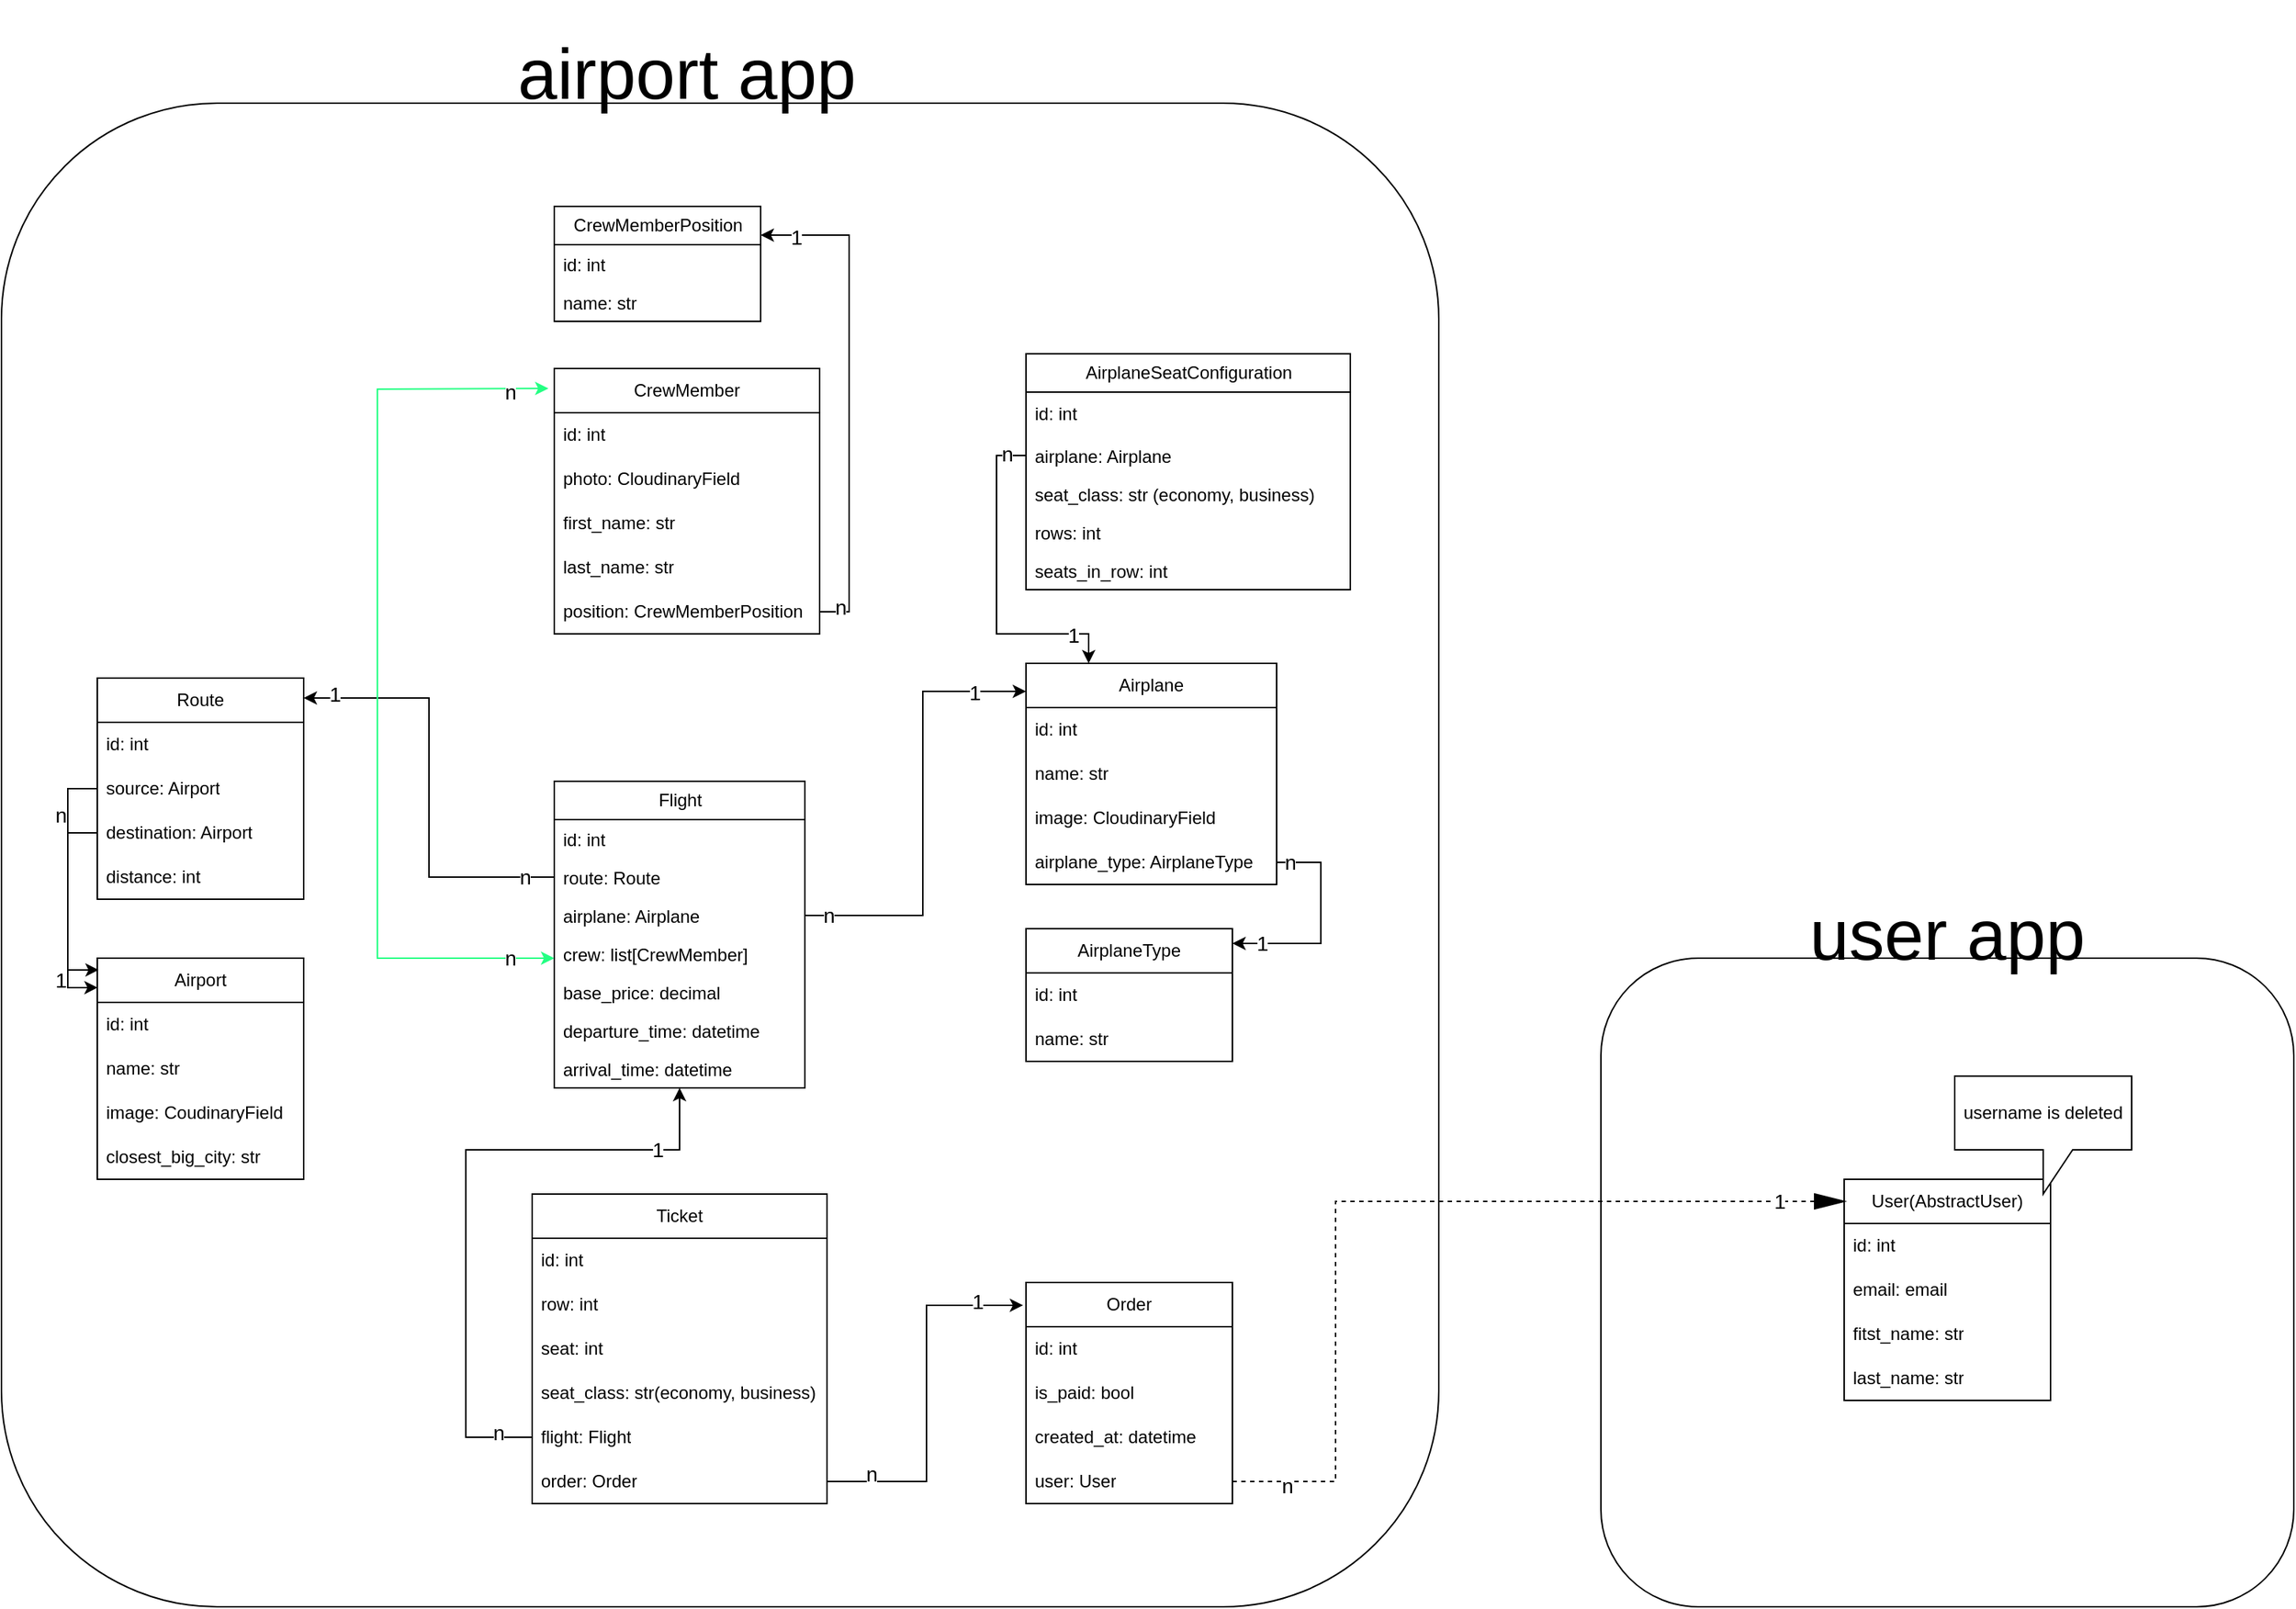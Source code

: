 <mxfile version="22.1.22" type="embed">
  <diagram id="upzYJ3hFEt9pVTnxjIzh" name="Page-1">
    <mxGraphModel dx="2855" dy="3431" grid="1" gridSize="10" guides="1" tooltips="1" connect="1" arrows="1" fold="1" page="1" pageScale="1" pageWidth="850" pageHeight="1100" math="0" shadow="0">
      <root>
        <mxCell id="0" />
        <mxCell id="1" parent="0" />
        <mxCell id="119" value="" style="rounded=1;whiteSpace=wrap;html=1;" vertex="1" parent="1">
          <mxGeometry x="-95" y="-1140" width="975" height="1020" as="geometry" />
        </mxCell>
        <mxCell id="5" value="CrewMemberPosition" style="swimlane;fontStyle=0;childLayout=stackLayout;horizontal=1;startSize=26;fillColor=none;horizontalStack=0;resizeParent=1;resizeParentMax=0;resizeLast=0;collapsible=1;marginBottom=0;html=1;" vertex="1" parent="1">
          <mxGeometry x="280" y="-1070" width="140" height="78" as="geometry" />
        </mxCell>
        <mxCell id="6" value="id: int" style="text;strokeColor=none;fillColor=none;align=left;verticalAlign=top;spacingLeft=4;spacingRight=4;overflow=hidden;rotatable=0;points=[[0,0.5],[1,0.5]];portConstraint=eastwest;whiteSpace=wrap;html=1;" vertex="1" parent="5">
          <mxGeometry y="26" width="140" height="26" as="geometry" />
        </mxCell>
        <mxCell id="7" value="name: str" style="text;strokeColor=none;fillColor=none;align=left;verticalAlign=top;spacingLeft=4;spacingRight=4;overflow=hidden;rotatable=0;points=[[0,0.5],[1,0.5]];portConstraint=eastwest;whiteSpace=wrap;html=1;" vertex="1" parent="5">
          <mxGeometry y="52" width="140" height="26" as="geometry" />
        </mxCell>
        <mxCell id="10" value="CrewMember" style="swimlane;fontStyle=0;childLayout=stackLayout;horizontal=1;startSize=30;horizontalStack=0;resizeParent=1;resizeParentMax=0;resizeLast=0;collapsible=1;marginBottom=0;whiteSpace=wrap;html=1;" vertex="1" parent="1">
          <mxGeometry x="280" y="-960" width="180" height="180" as="geometry">
            <mxRectangle x="200" y="-960" width="110" height="30" as="alternateBounds" />
          </mxGeometry>
        </mxCell>
        <mxCell id="28" value="id: int" style="text;strokeColor=none;fillColor=none;align=left;verticalAlign=middle;spacingLeft=4;spacingRight=4;overflow=hidden;points=[[0,0.5],[1,0.5]];portConstraint=eastwest;rotatable=0;whiteSpace=wrap;html=1;" vertex="1" parent="10">
          <mxGeometry y="30" width="180" height="30" as="geometry" />
        </mxCell>
        <mxCell id="11" value="photo: CloudinaryField" style="text;strokeColor=none;fillColor=none;align=left;verticalAlign=middle;spacingLeft=4;spacingRight=4;overflow=hidden;points=[[0,0.5],[1,0.5]];portConstraint=eastwest;rotatable=0;whiteSpace=wrap;html=1;" vertex="1" parent="10">
          <mxGeometry y="60" width="180" height="30" as="geometry" />
        </mxCell>
        <mxCell id="12" value="first_name: str" style="text;strokeColor=none;fillColor=none;align=left;verticalAlign=middle;spacingLeft=4;spacingRight=4;overflow=hidden;points=[[0,0.5],[1,0.5]];portConstraint=eastwest;rotatable=0;whiteSpace=wrap;html=1;" vertex="1" parent="10">
          <mxGeometry y="90" width="180" height="30" as="geometry" />
        </mxCell>
        <mxCell id="13" value="last_name: str" style="text;strokeColor=none;fillColor=none;align=left;verticalAlign=middle;spacingLeft=4;spacingRight=4;overflow=hidden;points=[[0,0.5],[1,0.5]];portConstraint=eastwest;rotatable=0;whiteSpace=wrap;html=1;" vertex="1" parent="10">
          <mxGeometry y="120" width="180" height="30" as="geometry" />
        </mxCell>
        <mxCell id="16" value="position: CrewMemberPosition" style="text;strokeColor=none;fillColor=none;align=left;verticalAlign=middle;spacingLeft=4;spacingRight=4;overflow=hidden;points=[[0,0.5],[1,0.5]];portConstraint=eastwest;rotatable=0;whiteSpace=wrap;html=1;" vertex="1" parent="10">
          <mxGeometry y="150" width="180" height="30" as="geometry" />
        </mxCell>
        <mxCell id="23" value="Airplane" style="swimlane;fontStyle=0;childLayout=stackLayout;horizontal=1;startSize=30;horizontalStack=0;resizeParent=1;resizeParentMax=0;resizeLast=0;collapsible=1;marginBottom=0;whiteSpace=wrap;html=1;" vertex="1" parent="1">
          <mxGeometry x="600" y="-760" width="170" height="150" as="geometry" />
        </mxCell>
        <mxCell id="24" value="id: int" style="text;strokeColor=none;fillColor=none;align=left;verticalAlign=middle;spacingLeft=4;spacingRight=4;overflow=hidden;points=[[0,0.5],[1,0.5]];portConstraint=eastwest;rotatable=0;whiteSpace=wrap;html=1;" vertex="1" parent="23">
          <mxGeometry y="30" width="170" height="30" as="geometry" />
        </mxCell>
        <mxCell id="25" value="name: str" style="text;strokeColor=none;fillColor=none;align=left;verticalAlign=middle;spacingLeft=4;spacingRight=4;overflow=hidden;points=[[0,0.5],[1,0.5]];portConstraint=eastwest;rotatable=0;whiteSpace=wrap;html=1;" vertex="1" parent="23">
          <mxGeometry y="60" width="170" height="30" as="geometry" />
        </mxCell>
        <mxCell id="31" value="image: CloudinaryField" style="text;strokeColor=none;fillColor=none;align=left;verticalAlign=middle;spacingLeft=4;spacingRight=4;overflow=hidden;points=[[0,0.5],[1,0.5]];portConstraint=eastwest;rotatable=0;whiteSpace=wrap;html=1;" vertex="1" parent="23">
          <mxGeometry y="90" width="170" height="30" as="geometry" />
        </mxCell>
        <mxCell id="26" value="airplane_type: AirplaneType" style="text;strokeColor=none;fillColor=none;align=left;verticalAlign=middle;spacingLeft=4;spacingRight=4;overflow=hidden;points=[[0,0.5],[1,0.5]];portConstraint=eastwest;rotatable=0;whiteSpace=wrap;html=1;" vertex="1" parent="23">
          <mxGeometry y="120" width="170" height="30" as="geometry" />
        </mxCell>
        <mxCell id="32" value="AirplaneType" style="swimlane;fontStyle=0;childLayout=stackLayout;horizontal=1;startSize=30;horizontalStack=0;resizeParent=1;resizeParentMax=0;resizeLast=0;collapsible=1;marginBottom=0;whiteSpace=wrap;html=1;" vertex="1" parent="1">
          <mxGeometry x="600" y="-580" width="140" height="90" as="geometry" />
        </mxCell>
        <mxCell id="33" value="id: int" style="text;strokeColor=none;fillColor=none;align=left;verticalAlign=middle;spacingLeft=4;spacingRight=4;overflow=hidden;points=[[0,0.5],[1,0.5]];portConstraint=eastwest;rotatable=0;whiteSpace=wrap;html=1;" vertex="1" parent="32">
          <mxGeometry y="30" width="140" height="30" as="geometry" />
        </mxCell>
        <mxCell id="34" value="name: str" style="text;strokeColor=none;fillColor=none;align=left;verticalAlign=middle;spacingLeft=4;spacingRight=4;overflow=hidden;points=[[0,0.5],[1,0.5]];portConstraint=eastwest;rotatable=0;whiteSpace=wrap;html=1;" vertex="1" parent="32">
          <mxGeometry y="60" width="140" height="30" as="geometry" />
        </mxCell>
        <mxCell id="37" style="edgeStyle=orthogonalEdgeStyle;rounded=0;orthogonalLoop=1;jettySize=auto;html=1;exitX=1;exitY=0.5;exitDx=0;exitDy=0;entryX=1;entryY=0.111;entryDx=0;entryDy=0;entryPerimeter=0;" edge="1" parent="1" source="26" target="32">
          <mxGeometry relative="1" as="geometry">
            <Array as="points">
              <mxPoint x="800" y="-625" />
              <mxPoint x="800" y="-570" />
            </Array>
          </mxGeometry>
        </mxCell>
        <mxCell id="39" value="&lt;font style=&quot;font-size: 14px;&quot;&gt;n&lt;/font&gt;" style="edgeLabel;html=1;align=center;verticalAlign=middle;resizable=0;points=[];" vertex="1" connectable="0" parent="37">
          <mxGeometry x="-0.877" relative="1" as="geometry">
            <mxPoint as="offset" />
          </mxGeometry>
        </mxCell>
        <mxCell id="40" value="&lt;font style=&quot;font-size: 14px;&quot;&gt;1&lt;/font&gt;" style="edgeLabel;html=1;align=center;verticalAlign=middle;resizable=0;points=[];" vertex="1" connectable="0" parent="37">
          <mxGeometry x="0.862" y="3" relative="1" as="geometry">
            <mxPoint x="10" y="-3" as="offset" />
          </mxGeometry>
        </mxCell>
        <mxCell id="43" value="AirplaneSeatConfiguration" style="swimlane;fontStyle=0;childLayout=stackLayout;horizontal=1;startSize=26;fillColor=none;horizontalStack=0;resizeParent=1;resizeParentMax=0;resizeLast=0;collapsible=1;marginBottom=0;html=1;" vertex="1" parent="1">
          <mxGeometry x="600" y="-970" width="220" height="160" as="geometry" />
        </mxCell>
        <mxCell id="56" value="id: int" style="text;strokeColor=none;fillColor=none;align=left;verticalAlign=middle;spacingLeft=4;spacingRight=4;overflow=hidden;points=[[0,0.5],[1,0.5]];portConstraint=eastwest;rotatable=0;whiteSpace=wrap;html=1;" vertex="1" parent="43">
          <mxGeometry y="26" width="220" height="30" as="geometry" />
        </mxCell>
        <mxCell id="44" value="airplane: Airplane" style="text;strokeColor=none;fillColor=none;align=left;verticalAlign=top;spacingLeft=4;spacingRight=4;overflow=hidden;rotatable=0;points=[[0,0.5],[1,0.5]];portConstraint=eastwest;whiteSpace=wrap;html=1;" vertex="1" parent="43">
          <mxGeometry y="56" width="220" height="26" as="geometry" />
        </mxCell>
        <mxCell id="45" value="seat_class: str (economy, business)" style="text;strokeColor=none;fillColor=none;align=left;verticalAlign=top;spacingLeft=4;spacingRight=4;overflow=hidden;rotatable=0;points=[[0,0.5],[1,0.5]];portConstraint=eastwest;whiteSpace=wrap;html=1;" vertex="1" parent="43">
          <mxGeometry y="82" width="220" height="26" as="geometry" />
        </mxCell>
        <mxCell id="46" value="rows: int" style="text;strokeColor=none;fillColor=none;align=left;verticalAlign=top;spacingLeft=4;spacingRight=4;overflow=hidden;rotatable=0;points=[[0,0.5],[1,0.5]];portConstraint=eastwest;whiteSpace=wrap;html=1;" vertex="1" parent="43">
          <mxGeometry y="108" width="220" height="26" as="geometry" />
        </mxCell>
        <mxCell id="47" value="seats_in_row: int" style="text;strokeColor=none;fillColor=none;align=left;verticalAlign=top;spacingLeft=4;spacingRight=4;overflow=hidden;rotatable=0;points=[[0,0.5],[1,0.5]];portConstraint=eastwest;whiteSpace=wrap;html=1;" vertex="1" parent="43">
          <mxGeometry y="134" width="220" height="26" as="geometry" />
        </mxCell>
        <mxCell id="49" style="edgeStyle=orthogonalEdgeStyle;rounded=0;orthogonalLoop=1;jettySize=auto;html=1;exitX=0;exitY=0.5;exitDx=0;exitDy=0;entryX=0.25;entryY=0;entryDx=0;entryDy=0;" edge="1" parent="1" source="44" target="23">
          <mxGeometry relative="1" as="geometry">
            <Array as="points">
              <mxPoint x="580" y="-901" />
              <mxPoint x="580" y="-780" />
              <mxPoint x="643" y="-780" />
            </Array>
          </mxGeometry>
        </mxCell>
        <mxCell id="50" value="&lt;font style=&quot;font-size: 14px;&quot;&gt;n&lt;/font&gt;" style="edgeLabel;html=1;align=center;verticalAlign=middle;resizable=0;points=[];" vertex="1" connectable="0" parent="49">
          <mxGeometry x="-0.885" y="-1" relative="1" as="geometry">
            <mxPoint as="offset" />
          </mxGeometry>
        </mxCell>
        <mxCell id="51" value="&lt;font style=&quot;font-size: 14px;&quot;&gt;1&lt;/font&gt;" style="edgeLabel;html=1;align=center;verticalAlign=middle;resizable=0;points=[];" vertex="1" connectable="0" parent="49">
          <mxGeometry x="0.89" y="-1" relative="1" as="geometry">
            <mxPoint x="-10" y="-7" as="offset" />
          </mxGeometry>
        </mxCell>
        <mxCell id="52" value="Route" style="swimlane;fontStyle=0;childLayout=stackLayout;horizontal=1;startSize=30;horizontalStack=0;resizeParent=1;resizeParentMax=0;resizeLast=0;collapsible=1;marginBottom=0;whiteSpace=wrap;html=1;" vertex="1" parent="1">
          <mxGeometry x="-30" y="-750" width="140" height="150" as="geometry" />
        </mxCell>
        <mxCell id="53" value="id: int" style="text;strokeColor=none;fillColor=none;align=left;verticalAlign=middle;spacingLeft=4;spacingRight=4;overflow=hidden;points=[[0,0.5],[1,0.5]];portConstraint=eastwest;rotatable=0;whiteSpace=wrap;html=1;" vertex="1" parent="52">
          <mxGeometry y="30" width="140" height="30" as="geometry" />
        </mxCell>
        <mxCell id="54" value="source: Airport" style="text;strokeColor=none;fillColor=none;align=left;verticalAlign=middle;spacingLeft=4;spacingRight=4;overflow=hidden;points=[[0,0.5],[1,0.5]];portConstraint=eastwest;rotatable=0;whiteSpace=wrap;html=1;" vertex="1" parent="52">
          <mxGeometry y="60" width="140" height="30" as="geometry" />
        </mxCell>
        <mxCell id="55" value="destination: Airport" style="text;strokeColor=none;fillColor=none;align=left;verticalAlign=middle;spacingLeft=4;spacingRight=4;overflow=hidden;points=[[0,0.5],[1,0.5]];portConstraint=eastwest;rotatable=0;whiteSpace=wrap;html=1;" vertex="1" parent="52">
          <mxGeometry y="90" width="140" height="30" as="geometry" />
        </mxCell>
        <mxCell id="57" value="distance: int" style="text;strokeColor=none;fillColor=none;align=left;verticalAlign=middle;spacingLeft=4;spacingRight=4;overflow=hidden;points=[[0,0.5],[1,0.5]];portConstraint=eastwest;rotatable=0;whiteSpace=wrap;html=1;" vertex="1" parent="52">
          <mxGeometry y="120" width="140" height="30" as="geometry" />
        </mxCell>
        <mxCell id="59" value="Airport" style="swimlane;fontStyle=0;childLayout=stackLayout;horizontal=1;startSize=30;horizontalStack=0;resizeParent=1;resizeParentMax=0;resizeLast=0;collapsible=1;marginBottom=0;whiteSpace=wrap;html=1;" vertex="1" parent="1">
          <mxGeometry x="-30" y="-560" width="140" height="150" as="geometry" />
        </mxCell>
        <mxCell id="60" value="id: int" style="text;strokeColor=none;fillColor=none;align=left;verticalAlign=middle;spacingLeft=4;spacingRight=4;overflow=hidden;points=[[0,0.5],[1,0.5]];portConstraint=eastwest;rotatable=0;whiteSpace=wrap;html=1;" vertex="1" parent="59">
          <mxGeometry y="30" width="140" height="30" as="geometry" />
        </mxCell>
        <mxCell id="61" value="name: str" style="text;strokeColor=none;fillColor=none;align=left;verticalAlign=middle;spacingLeft=4;spacingRight=4;overflow=hidden;points=[[0,0.5],[1,0.5]];portConstraint=eastwest;rotatable=0;whiteSpace=wrap;html=1;" vertex="1" parent="59">
          <mxGeometry y="60" width="140" height="30" as="geometry" />
        </mxCell>
        <mxCell id="62" value="image: CoudinaryField" style="text;strokeColor=none;fillColor=none;align=left;verticalAlign=middle;spacingLeft=4;spacingRight=4;overflow=hidden;points=[[0,0.5],[1,0.5]];portConstraint=eastwest;rotatable=0;whiteSpace=wrap;html=1;" vertex="1" parent="59">
          <mxGeometry y="90" width="140" height="30" as="geometry" />
        </mxCell>
        <mxCell id="63" value="closest_big_city: str" style="text;strokeColor=none;fillColor=none;align=left;verticalAlign=middle;spacingLeft=4;spacingRight=4;overflow=hidden;points=[[0,0.5],[1,0.5]];portConstraint=eastwest;rotatable=0;whiteSpace=wrap;html=1;" vertex="1" parent="59">
          <mxGeometry y="120" width="140" height="30" as="geometry" />
        </mxCell>
        <mxCell id="65" style="edgeStyle=orthogonalEdgeStyle;rounded=0;orthogonalLoop=1;jettySize=auto;html=1;exitX=0;exitY=0.5;exitDx=0;exitDy=0;entryX=0.002;entryY=0.133;entryDx=0;entryDy=0;entryPerimeter=0;" edge="1" parent="1" source="54" target="59">
          <mxGeometry relative="1" as="geometry" />
        </mxCell>
        <mxCell id="66" style="edgeStyle=orthogonalEdgeStyle;rounded=0;orthogonalLoop=1;jettySize=auto;html=1;exitX=0;exitY=0.5;exitDx=0;exitDy=0;entryX=0.007;entryY=0.053;entryDx=0;entryDy=0;entryPerimeter=0;" edge="1" parent="1" source="55" target="59">
          <mxGeometry relative="1" as="geometry" />
        </mxCell>
        <mxCell id="67" value="&lt;font style=&quot;font-size: 14px;&quot;&gt;n&lt;/font&gt;" style="text;html=1;align=center;verticalAlign=middle;resizable=0;points=[];autosize=1;strokeColor=none;fillColor=none;" vertex="1" parent="1">
          <mxGeometry x="-70" y="-672" width="30" height="30" as="geometry" />
        </mxCell>
        <mxCell id="69" value="&lt;font style=&quot;font-size: 14px;&quot;&gt;1&lt;/font&gt;" style="text;html=1;align=center;verticalAlign=middle;resizable=0;points=[];autosize=1;strokeColor=none;fillColor=none;" vertex="1" parent="1">
          <mxGeometry x="-70" y="-560" width="30" height="30" as="geometry" />
        </mxCell>
        <mxCell id="71" value="Flight" style="swimlane;fontStyle=0;childLayout=stackLayout;horizontal=1;startSize=26;fillColor=none;horizontalStack=0;resizeParent=1;resizeParentMax=0;resizeLast=0;collapsible=1;marginBottom=0;html=1;" vertex="1" parent="1">
          <mxGeometry x="280" y="-680" width="170" height="208" as="geometry" />
        </mxCell>
        <mxCell id="72" value="id: int" style="text;strokeColor=none;fillColor=none;align=left;verticalAlign=top;spacingLeft=4;spacingRight=4;overflow=hidden;rotatable=0;points=[[0,0.5],[1,0.5]];portConstraint=eastwest;whiteSpace=wrap;html=1;" vertex="1" parent="71">
          <mxGeometry y="26" width="170" height="26" as="geometry" />
        </mxCell>
        <mxCell id="73" value="route: Route" style="text;strokeColor=none;fillColor=none;align=left;verticalAlign=top;spacingLeft=4;spacingRight=4;overflow=hidden;rotatable=0;points=[[0,0.5],[1,0.5]];portConstraint=eastwest;whiteSpace=wrap;html=1;" vertex="1" parent="71">
          <mxGeometry y="52" width="170" height="26" as="geometry" />
        </mxCell>
        <mxCell id="74" value="airplane: Airplane" style="text;strokeColor=none;fillColor=none;align=left;verticalAlign=top;spacingLeft=4;spacingRight=4;overflow=hidden;rotatable=0;points=[[0,0.5],[1,0.5]];portConstraint=eastwest;whiteSpace=wrap;html=1;" vertex="1" parent="71">
          <mxGeometry y="78" width="170" height="26" as="geometry" />
        </mxCell>
        <mxCell id="75" value="crew: list[CrewMember]" style="text;strokeColor=none;fillColor=none;align=left;verticalAlign=top;spacingLeft=4;spacingRight=4;overflow=hidden;rotatable=0;points=[[0,0.5],[1,0.5]];portConstraint=eastwest;whiteSpace=wrap;html=1;" vertex="1" parent="71">
          <mxGeometry y="104" width="170" height="26" as="geometry" />
        </mxCell>
        <mxCell id="76" value="base_price: decimal" style="text;strokeColor=none;fillColor=none;align=left;verticalAlign=top;spacingLeft=4;spacingRight=4;overflow=hidden;rotatable=0;points=[[0,0.5],[1,0.5]];portConstraint=eastwest;whiteSpace=wrap;html=1;" vertex="1" parent="71">
          <mxGeometry y="130" width="170" height="26" as="geometry" />
        </mxCell>
        <mxCell id="78" value="departure_time: datetime" style="text;strokeColor=none;fillColor=none;align=left;verticalAlign=top;spacingLeft=4;spacingRight=4;overflow=hidden;rotatable=0;points=[[0,0.5],[1,0.5]];portConstraint=eastwest;whiteSpace=wrap;html=1;" vertex="1" parent="71">
          <mxGeometry y="156" width="170" height="26" as="geometry" />
        </mxCell>
        <mxCell id="81" value="arrival_time: datetime" style="text;strokeColor=none;fillColor=none;align=left;verticalAlign=top;spacingLeft=4;spacingRight=4;overflow=hidden;rotatable=0;points=[[0,0.5],[1,0.5]];portConstraint=eastwest;whiteSpace=wrap;html=1;" vertex="1" parent="71">
          <mxGeometry y="182" width="170" height="26" as="geometry" />
        </mxCell>
        <mxCell id="82" style="edgeStyle=orthogonalEdgeStyle;rounded=0;orthogonalLoop=1;jettySize=auto;html=1;exitX=1;exitY=0.5;exitDx=0;exitDy=0;entryX=1;entryY=0.25;entryDx=0;entryDy=0;" edge="1" parent="1" source="16" target="5">
          <mxGeometry relative="1" as="geometry" />
        </mxCell>
        <mxCell id="84" value="&lt;font style=&quot;font-size: 14px;&quot;&gt;n&lt;/font&gt;" style="edgeLabel;html=1;align=center;verticalAlign=middle;resizable=0;points=[];" vertex="1" connectable="0" parent="82">
          <mxGeometry x="-0.921" y="4" relative="1" as="geometry">
            <mxPoint y="1" as="offset" />
          </mxGeometry>
        </mxCell>
        <mxCell id="85" value="&lt;font style=&quot;font-size: 14px;&quot;&gt;1&lt;/font&gt;" style="edgeLabel;html=1;align=center;verticalAlign=middle;resizable=0;points=[];" vertex="1" connectable="0" parent="82">
          <mxGeometry x="0.867" y="1" relative="1" as="geometry">
            <mxPoint x="1" as="offset" />
          </mxGeometry>
        </mxCell>
        <mxCell id="87" style="edgeStyle=orthogonalEdgeStyle;rounded=0;orthogonalLoop=1;jettySize=auto;html=1;exitX=0;exitY=0.5;exitDx=0;exitDy=0;entryX=1;entryY=0.09;entryDx=0;entryDy=0;entryPerimeter=0;" edge="1" parent="1" source="73" target="52">
          <mxGeometry relative="1" as="geometry" />
        </mxCell>
        <mxCell id="88" value="&lt;font style=&quot;font-size: 14px;&quot;&gt;n&lt;/font&gt;" style="edgeLabel;html=1;align=center;verticalAlign=middle;resizable=0;points=[];" vertex="1" connectable="0" parent="87">
          <mxGeometry x="-0.829" relative="1" as="geometry">
            <mxPoint x="5" as="offset" />
          </mxGeometry>
        </mxCell>
        <mxCell id="89" value="&lt;font style=&quot;font-size: 14px;&quot;&gt;1&lt;/font&gt;" style="edgeLabel;html=1;align=center;verticalAlign=middle;resizable=0;points=[];" vertex="1" connectable="0" parent="87">
          <mxGeometry x="0.794" y="2" relative="1" as="geometry">
            <mxPoint x="-9" y="-5" as="offset" />
          </mxGeometry>
        </mxCell>
        <mxCell id="91" style="edgeStyle=orthogonalEdgeStyle;rounded=0;orthogonalLoop=1;jettySize=auto;html=1;exitX=1;exitY=0.5;exitDx=0;exitDy=0;" edge="1" parent="1" source="74">
          <mxGeometry relative="1" as="geometry">
            <mxPoint x="600" y="-741" as="targetPoint" />
            <Array as="points">
              <mxPoint x="530" y="-589" />
              <mxPoint x="530" y="-741" />
            </Array>
          </mxGeometry>
        </mxCell>
        <mxCell id="92" value="&lt;font style=&quot;font-size: 14px;&quot;&gt;n&lt;/font&gt;" style="edgeLabel;html=1;align=center;verticalAlign=middle;resizable=0;points=[];" vertex="1" connectable="0" parent="91">
          <mxGeometry x="-0.894" y="1" relative="1" as="geometry">
            <mxPoint y="1" as="offset" />
          </mxGeometry>
        </mxCell>
        <mxCell id="93" value="&lt;font style=&quot;font-size: 14px;&quot;&gt;1&lt;/font&gt;" style="edgeLabel;html=1;align=center;verticalAlign=middle;resizable=0;points=[];" vertex="1" connectable="0" parent="91">
          <mxGeometry x="0.768" relative="1" as="geometry">
            <mxPoint y="1" as="offset" />
          </mxGeometry>
        </mxCell>
        <mxCell id="94" value="" style="endArrow=classic;startArrow=classic;html=1;rounded=0;exitX=-0.022;exitY=0.075;exitDx=0;exitDy=0;exitPerimeter=0;fillColor=#08FF20;strokeColor=#24FF83;" edge="1" parent="1" source="10">
          <mxGeometry width="50" height="50" relative="1" as="geometry">
            <mxPoint x="210" y="-890" as="sourcePoint" />
            <mxPoint x="280" y="-560" as="targetPoint" />
            <Array as="points">
              <mxPoint x="160" y="-946" />
              <mxPoint x="160" y="-560" />
            </Array>
          </mxGeometry>
        </mxCell>
        <mxCell id="95" value="&lt;font style=&quot;font-size: 14px;&quot;&gt;n&lt;/font&gt;" style="edgeLabel;html=1;align=center;verticalAlign=middle;resizable=0;points=[];" vertex="1" connectable="0" parent="94">
          <mxGeometry x="0.775" y="-3" relative="1" as="geometry">
            <mxPoint x="40" y="-3" as="offset" />
          </mxGeometry>
        </mxCell>
        <mxCell id="96" value="&lt;font style=&quot;font-size: 14px;&quot;&gt;n&lt;/font&gt;" style="edgeLabel;html=1;align=center;verticalAlign=middle;resizable=0;points=[];" vertex="1" connectable="0" parent="94">
          <mxGeometry x="-0.881" y="2" relative="1" as="geometry">
            <mxPoint x="11" as="offset" />
          </mxGeometry>
        </mxCell>
        <mxCell id="97" value="Ticket" style="swimlane;fontStyle=0;childLayout=stackLayout;horizontal=1;startSize=30;horizontalStack=0;resizeParent=1;resizeParentMax=0;resizeLast=0;collapsible=1;marginBottom=0;whiteSpace=wrap;html=1;" vertex="1" parent="1">
          <mxGeometry x="265" y="-400" width="200" height="210" as="geometry" />
        </mxCell>
        <mxCell id="98" value="id: int" style="text;strokeColor=none;fillColor=none;align=left;verticalAlign=middle;spacingLeft=4;spacingRight=4;overflow=hidden;points=[[0,0.5],[1,0.5]];portConstraint=eastwest;rotatable=0;whiteSpace=wrap;html=1;" vertex="1" parent="97">
          <mxGeometry y="30" width="200" height="30" as="geometry" />
        </mxCell>
        <mxCell id="99" value="row: int" style="text;strokeColor=none;fillColor=none;align=left;verticalAlign=middle;spacingLeft=4;spacingRight=4;overflow=hidden;points=[[0,0.5],[1,0.5]];portConstraint=eastwest;rotatable=0;whiteSpace=wrap;html=1;" vertex="1" parent="97">
          <mxGeometry y="60" width="200" height="30" as="geometry" />
        </mxCell>
        <mxCell id="100" value="seat: int" style="text;strokeColor=none;fillColor=none;align=left;verticalAlign=middle;spacingLeft=4;spacingRight=4;overflow=hidden;points=[[0,0.5],[1,0.5]];portConstraint=eastwest;rotatable=0;whiteSpace=wrap;html=1;" vertex="1" parent="97">
          <mxGeometry y="90" width="200" height="30" as="geometry" />
        </mxCell>
        <mxCell id="102" value="seat_class: str(economy, business)" style="text;strokeColor=none;fillColor=none;align=left;verticalAlign=middle;spacingLeft=4;spacingRight=4;overflow=hidden;points=[[0,0.5],[1,0.5]];portConstraint=eastwest;rotatable=0;whiteSpace=wrap;html=1;" vertex="1" parent="97">
          <mxGeometry y="120" width="200" height="30" as="geometry" />
        </mxCell>
        <mxCell id="103" value="flight: Flight" style="text;strokeColor=none;fillColor=none;align=left;verticalAlign=middle;spacingLeft=4;spacingRight=4;overflow=hidden;points=[[0,0.5],[1,0.5]];portConstraint=eastwest;rotatable=0;whiteSpace=wrap;html=1;" vertex="1" parent="97">
          <mxGeometry y="150" width="200" height="30" as="geometry" />
        </mxCell>
        <mxCell id="104" value="order: Order" style="text;strokeColor=none;fillColor=none;align=left;verticalAlign=middle;spacingLeft=4;spacingRight=4;overflow=hidden;points=[[0,0.5],[1,0.5]];portConstraint=eastwest;rotatable=0;whiteSpace=wrap;html=1;" vertex="1" parent="97">
          <mxGeometry y="180" width="200" height="30" as="geometry" />
        </mxCell>
        <mxCell id="105" value="Order" style="swimlane;fontStyle=0;childLayout=stackLayout;horizontal=1;startSize=30;horizontalStack=0;resizeParent=1;resizeParentMax=0;resizeLast=0;collapsible=1;marginBottom=0;whiteSpace=wrap;html=1;" vertex="1" parent="1">
          <mxGeometry x="600" y="-340" width="140" height="150" as="geometry" />
        </mxCell>
        <mxCell id="106" value="id: int" style="text;strokeColor=none;fillColor=none;align=left;verticalAlign=middle;spacingLeft=4;spacingRight=4;overflow=hidden;points=[[0,0.5],[1,0.5]];portConstraint=eastwest;rotatable=0;whiteSpace=wrap;html=1;" vertex="1" parent="105">
          <mxGeometry y="30" width="140" height="30" as="geometry" />
        </mxCell>
        <mxCell id="107" value="is_paid: bool" style="text;strokeColor=none;fillColor=none;align=left;verticalAlign=middle;spacingLeft=4;spacingRight=4;overflow=hidden;points=[[0,0.5],[1,0.5]];portConstraint=eastwest;rotatable=0;whiteSpace=wrap;html=1;" vertex="1" parent="105">
          <mxGeometry y="60" width="140" height="30" as="geometry" />
        </mxCell>
        <mxCell id="108" value="created_at: datetime" style="text;strokeColor=none;fillColor=none;align=left;verticalAlign=middle;spacingLeft=4;spacingRight=4;overflow=hidden;points=[[0,0.5],[1,0.5]];portConstraint=eastwest;rotatable=0;whiteSpace=wrap;html=1;" vertex="1" parent="105">
          <mxGeometry y="90" width="140" height="30" as="geometry" />
        </mxCell>
        <mxCell id="109" value="user: User" style="text;strokeColor=none;fillColor=none;align=left;verticalAlign=middle;spacingLeft=4;spacingRight=4;overflow=hidden;points=[[0,0.5],[1,0.5]];portConstraint=eastwest;rotatable=0;whiteSpace=wrap;html=1;" vertex="1" parent="105">
          <mxGeometry y="120" width="140" height="30" as="geometry" />
        </mxCell>
        <mxCell id="110" style="edgeStyle=orthogonalEdgeStyle;rounded=0;orthogonalLoop=1;jettySize=auto;html=1;exitX=0;exitY=0.5;exitDx=0;exitDy=0;" edge="1" parent="1" source="103" target="71">
          <mxGeometry relative="1" as="geometry">
            <Array as="points">
              <mxPoint x="220" y="-235" />
              <mxPoint x="220" y="-430" />
              <mxPoint x="365" y="-430" />
            </Array>
          </mxGeometry>
        </mxCell>
        <mxCell id="112" value="&lt;font style=&quot;font-size: 14px;&quot;&gt;n&lt;/font&gt;" style="edgeLabel;html=1;align=center;verticalAlign=middle;resizable=0;points=[];" vertex="1" connectable="0" parent="110">
          <mxGeometry x="-0.892" y="-3" relative="1" as="geometry">
            <mxPoint as="offset" />
          </mxGeometry>
        </mxCell>
        <mxCell id="113" value="&lt;font style=&quot;font-size: 14px;&quot;&gt;1&lt;/font&gt;" style="edgeLabel;html=1;align=center;verticalAlign=middle;resizable=0;points=[];" vertex="1" connectable="0" parent="110">
          <mxGeometry x="0.885" y="-1" relative="1" as="geometry">
            <mxPoint x="-16" y="17" as="offset" />
          </mxGeometry>
        </mxCell>
        <mxCell id="122" value="" style="rounded=1;whiteSpace=wrap;html=1;" vertex="1" parent="1">
          <mxGeometry x="990" y="-560" width="470" height="440" as="geometry" />
        </mxCell>
        <mxCell id="114" style="edgeStyle=orthogonalEdgeStyle;rounded=0;orthogonalLoop=1;jettySize=auto;html=1;exitX=1;exitY=0.5;exitDx=0;exitDy=0;entryX=-0.014;entryY=0.103;entryDx=0;entryDy=0;entryPerimeter=0;" edge="1" parent="1" source="104" target="105">
          <mxGeometry relative="1" as="geometry" />
        </mxCell>
        <mxCell id="116" value="&lt;font style=&quot;font-size: 14px;&quot;&gt;1&lt;/font&gt;" style="edgeLabel;html=1;align=center;verticalAlign=middle;resizable=0;points=[];" vertex="1" connectable="0" parent="114">
          <mxGeometry x="0.754" y="3" relative="1" as="geometry">
            <mxPoint as="offset" />
          </mxGeometry>
        </mxCell>
        <mxCell id="117" value="&lt;font style=&quot;font-size: 14px;&quot;&gt;n&lt;/font&gt;" style="edgeLabel;html=1;align=center;verticalAlign=middle;resizable=0;points=[];" vertex="1" connectable="0" parent="114">
          <mxGeometry x="-0.762" y="1" relative="1" as="geometry">
            <mxPoint y="-4" as="offset" />
          </mxGeometry>
        </mxCell>
        <mxCell id="120" value="&lt;font style=&quot;font-size: 48px;&quot;&gt;airport app&lt;/font&gt;" style="text;html=1;strokeColor=none;fillColor=none;align=center;verticalAlign=middle;whiteSpace=wrap;rounded=0;" vertex="1" parent="1">
          <mxGeometry x="175" y="-1210" width="390" height="100" as="geometry" />
        </mxCell>
        <mxCell id="123" value="User(AbstractUser)" style="swimlane;fontStyle=0;childLayout=stackLayout;horizontal=1;startSize=30;horizontalStack=0;resizeParent=1;resizeParentMax=0;resizeLast=0;collapsible=1;marginBottom=0;whiteSpace=wrap;html=1;" vertex="1" parent="1">
          <mxGeometry x="1155" y="-410" width="140" height="150" as="geometry" />
        </mxCell>
        <mxCell id="124" value="id: int" style="text;strokeColor=none;fillColor=none;align=left;verticalAlign=middle;spacingLeft=4;spacingRight=4;overflow=hidden;points=[[0,0.5],[1,0.5]];portConstraint=eastwest;rotatable=0;whiteSpace=wrap;html=1;" vertex="1" parent="123">
          <mxGeometry y="30" width="140" height="30" as="geometry" />
        </mxCell>
        <mxCell id="125" value="email: email" style="text;strokeColor=none;fillColor=none;align=left;verticalAlign=middle;spacingLeft=4;spacingRight=4;overflow=hidden;points=[[0,0.5],[1,0.5]];portConstraint=eastwest;rotatable=0;whiteSpace=wrap;html=1;" vertex="1" parent="123">
          <mxGeometry y="60" width="140" height="30" as="geometry" />
        </mxCell>
        <mxCell id="126" value="fitst_name: str" style="text;strokeColor=none;fillColor=none;align=left;verticalAlign=middle;spacingLeft=4;spacingRight=4;overflow=hidden;points=[[0,0.5],[1,0.5]];portConstraint=eastwest;rotatable=0;whiteSpace=wrap;html=1;" vertex="1" parent="123">
          <mxGeometry y="90" width="140" height="30" as="geometry" />
        </mxCell>
        <mxCell id="128" value="last_name: str" style="text;strokeColor=none;fillColor=none;align=left;verticalAlign=middle;spacingLeft=4;spacingRight=4;overflow=hidden;points=[[0,0.5],[1,0.5]];portConstraint=eastwest;rotatable=0;whiteSpace=wrap;html=1;" vertex="1" parent="123">
          <mxGeometry y="120" width="140" height="30" as="geometry" />
        </mxCell>
        <mxCell id="129" value="username is deleted" style="shape=callout;whiteSpace=wrap;html=1;perimeter=calloutPerimeter;" vertex="1" parent="1">
          <mxGeometry x="1230" y="-480" width="120" height="80" as="geometry" />
        </mxCell>
        <mxCell id="137" value="" style="endArrow=none;dashed=1;html=1;rounded=0;exitX=1;exitY=0.5;exitDx=0;exitDy=0;entryX=0;entryY=0.5;entryDx=0;entryDy=0;" edge="1" parent="1" source="109" target="136">
          <mxGeometry width="50" height="50" relative="1" as="geometry">
            <mxPoint x="740" y="-205" as="sourcePoint" />
            <mxPoint x="1158" y="-398" as="targetPoint" />
            <Array as="points">
              <mxPoint x="810" y="-205" />
              <mxPoint x="810" y="-395" />
            </Array>
          </mxGeometry>
        </mxCell>
        <mxCell id="139" value="&lt;font style=&quot;font-size: 14px;&quot;&gt;n&lt;/font&gt;" style="edgeLabel;html=1;align=center;verticalAlign=middle;resizable=0;points=[];" vertex="1" connectable="0" parent="137">
          <mxGeometry x="-0.873" y="-3" relative="1" as="geometry">
            <mxPoint as="offset" />
          </mxGeometry>
        </mxCell>
        <mxCell id="140" value="&lt;font style=&quot;font-size: 14px;&quot;&gt;1&lt;/font&gt;" style="edgeLabel;html=1;align=center;verticalAlign=middle;resizable=0;points=[];" vertex="1" connectable="0" parent="137">
          <mxGeometry x="0.918" relative="1" as="geometry">
            <mxPoint as="offset" />
          </mxGeometry>
        </mxCell>
        <mxCell id="136" value="" style="triangle;whiteSpace=wrap;html=1;strokeColor=#000000;fillColor=#000000;" vertex="1" parent="1">
          <mxGeometry x="1135" y="-400" width="20" height="10" as="geometry" />
        </mxCell>
        <mxCell id="138" value="&lt;font style=&quot;font-size: 48px;&quot;&gt;user app&lt;/font&gt;" style="text;html=1;strokeColor=none;fillColor=none;align=center;verticalAlign=middle;whiteSpace=wrap;rounded=0;" vertex="1" parent="1">
          <mxGeometry x="1030" y="-626" width="390" height="100" as="geometry" />
        </mxCell>
      </root>
    </mxGraphModel>
  </diagram>
</mxfile>
